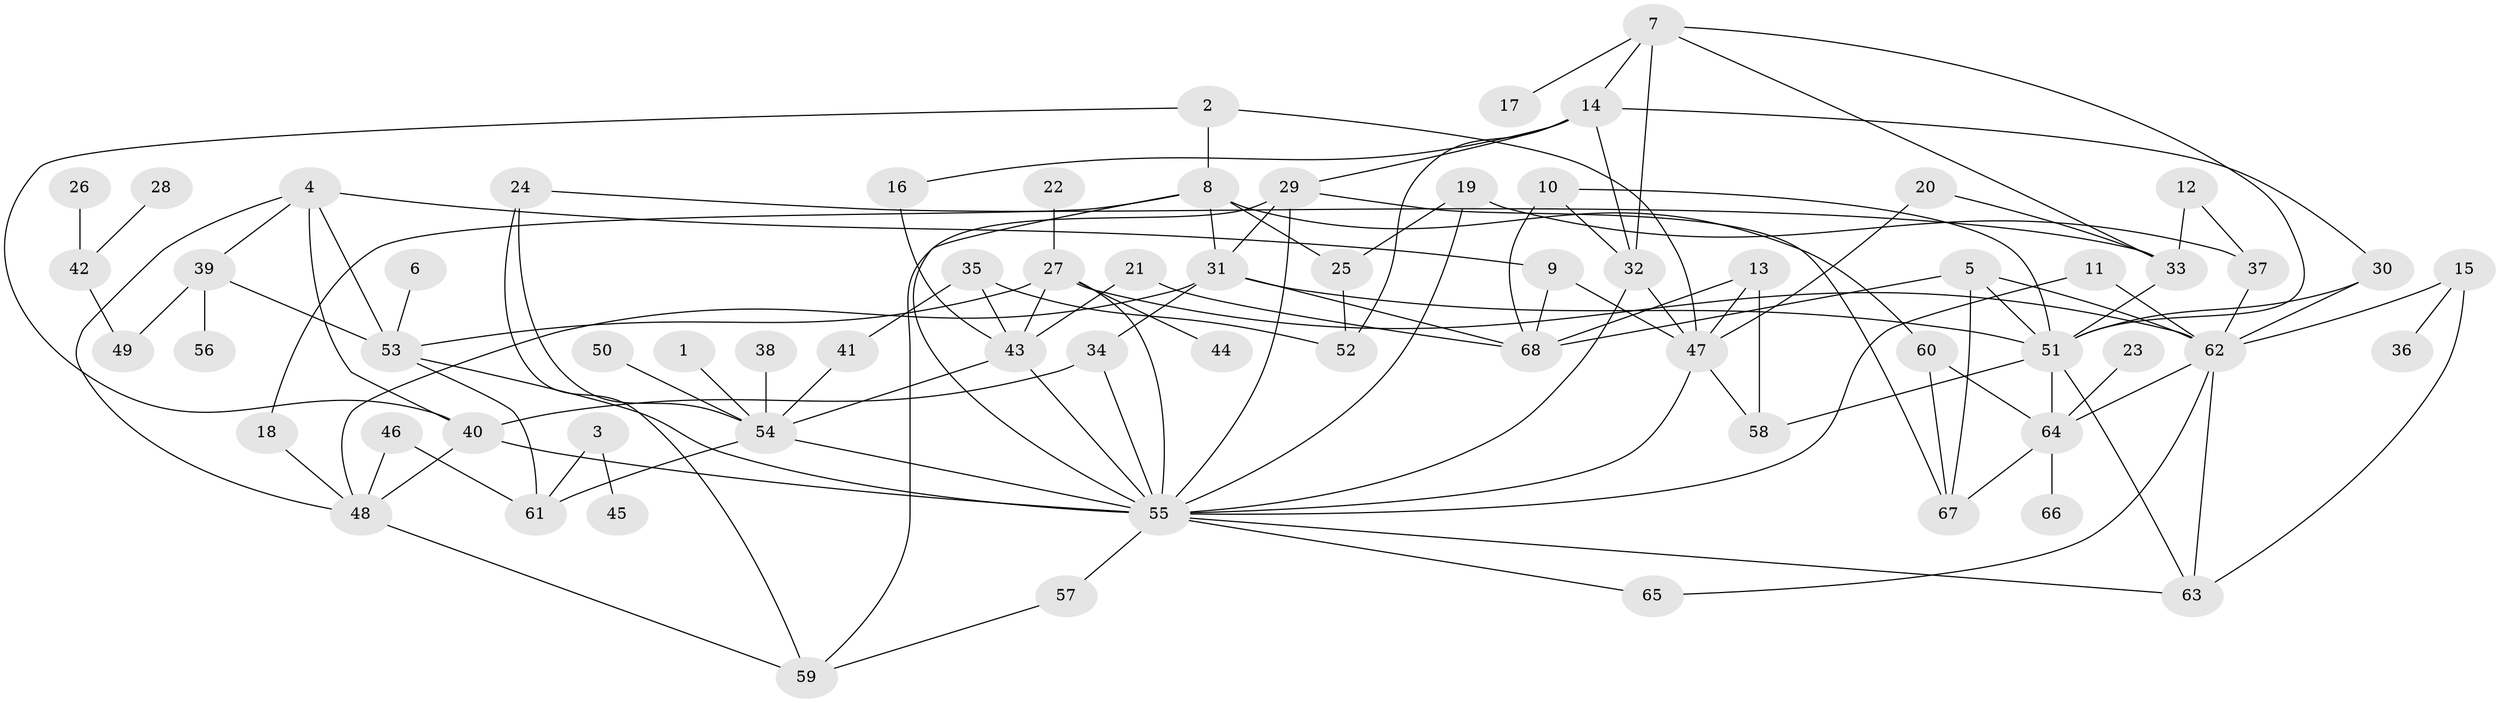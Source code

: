 // original degree distribution, {7: 0.007352941176470588, 8: 0.022058823529411766, 6: 0.03676470588235294, 4: 0.1323529411764706, 5: 0.07352941176470588, 2: 0.3235294117647059, 1: 0.18382352941176472, 3: 0.22058823529411764}
// Generated by graph-tools (version 1.1) at 2025/25/03/09/25 03:25:26]
// undirected, 68 vertices, 121 edges
graph export_dot {
graph [start="1"]
  node [color=gray90,style=filled];
  1;
  2;
  3;
  4;
  5;
  6;
  7;
  8;
  9;
  10;
  11;
  12;
  13;
  14;
  15;
  16;
  17;
  18;
  19;
  20;
  21;
  22;
  23;
  24;
  25;
  26;
  27;
  28;
  29;
  30;
  31;
  32;
  33;
  34;
  35;
  36;
  37;
  38;
  39;
  40;
  41;
  42;
  43;
  44;
  45;
  46;
  47;
  48;
  49;
  50;
  51;
  52;
  53;
  54;
  55;
  56;
  57;
  58;
  59;
  60;
  61;
  62;
  63;
  64;
  65;
  66;
  67;
  68;
  1 -- 54 [weight=1.0];
  2 -- 8 [weight=1.0];
  2 -- 40 [weight=1.0];
  2 -- 47 [weight=1.0];
  3 -- 45 [weight=1.0];
  3 -- 61 [weight=1.0];
  4 -- 9 [weight=1.0];
  4 -- 39 [weight=1.0];
  4 -- 40 [weight=1.0];
  4 -- 48 [weight=1.0];
  4 -- 53 [weight=1.0];
  5 -- 51 [weight=1.0];
  5 -- 62 [weight=1.0];
  5 -- 67 [weight=1.0];
  5 -- 68 [weight=1.0];
  6 -- 53 [weight=1.0];
  7 -- 14 [weight=1.0];
  7 -- 17 [weight=1.0];
  7 -- 32 [weight=1.0];
  7 -- 33 [weight=1.0];
  7 -- 51 [weight=1.0];
  8 -- 18 [weight=1.0];
  8 -- 25 [weight=1.0];
  8 -- 31 [weight=1.0];
  8 -- 55 [weight=1.0];
  8 -- 60 [weight=1.0];
  9 -- 47 [weight=1.0];
  9 -- 68 [weight=1.0];
  10 -- 32 [weight=1.0];
  10 -- 51 [weight=1.0];
  10 -- 68 [weight=1.0];
  11 -- 55 [weight=1.0];
  11 -- 62 [weight=1.0];
  12 -- 33 [weight=1.0];
  12 -- 37 [weight=1.0];
  13 -- 47 [weight=1.0];
  13 -- 58 [weight=1.0];
  13 -- 68 [weight=1.0];
  14 -- 16 [weight=1.0];
  14 -- 29 [weight=1.0];
  14 -- 30 [weight=1.0];
  14 -- 32 [weight=1.0];
  14 -- 52 [weight=1.0];
  15 -- 36 [weight=1.0];
  15 -- 62 [weight=1.0];
  15 -- 63 [weight=1.0];
  16 -- 43 [weight=1.0];
  18 -- 48 [weight=1.0];
  19 -- 25 [weight=1.0];
  19 -- 37 [weight=1.0];
  19 -- 55 [weight=1.0];
  20 -- 33 [weight=1.0];
  20 -- 47 [weight=1.0];
  21 -- 43 [weight=1.0];
  21 -- 68 [weight=1.0];
  22 -- 27 [weight=1.0];
  23 -- 64 [weight=1.0];
  24 -- 33 [weight=1.0];
  24 -- 54 [weight=1.0];
  24 -- 59 [weight=1.0];
  25 -- 52 [weight=1.0];
  26 -- 42 [weight=1.0];
  27 -- 43 [weight=1.0];
  27 -- 44 [weight=1.0];
  27 -- 53 [weight=1.0];
  27 -- 55 [weight=1.0];
  27 -- 62 [weight=1.0];
  28 -- 42 [weight=1.0];
  29 -- 31 [weight=1.0];
  29 -- 55 [weight=1.0];
  29 -- 59 [weight=1.0];
  29 -- 67 [weight=1.0];
  30 -- 51 [weight=2.0];
  30 -- 62 [weight=2.0];
  31 -- 34 [weight=1.0];
  31 -- 48 [weight=1.0];
  31 -- 51 [weight=1.0];
  31 -- 68 [weight=1.0];
  32 -- 47 [weight=1.0];
  32 -- 55 [weight=1.0];
  33 -- 51 [weight=2.0];
  34 -- 40 [weight=1.0];
  34 -- 55 [weight=1.0];
  35 -- 41 [weight=1.0];
  35 -- 43 [weight=1.0];
  35 -- 52 [weight=1.0];
  37 -- 62 [weight=1.0];
  38 -- 54 [weight=1.0];
  39 -- 49 [weight=2.0];
  39 -- 53 [weight=1.0];
  39 -- 56 [weight=1.0];
  40 -- 48 [weight=1.0];
  40 -- 55 [weight=1.0];
  41 -- 54 [weight=1.0];
  42 -- 49 [weight=1.0];
  43 -- 54 [weight=1.0];
  43 -- 55 [weight=1.0];
  46 -- 48 [weight=1.0];
  46 -- 61 [weight=1.0];
  47 -- 55 [weight=1.0];
  47 -- 58 [weight=1.0];
  48 -- 59 [weight=1.0];
  50 -- 54 [weight=1.0];
  51 -- 58 [weight=1.0];
  51 -- 63 [weight=1.0];
  51 -- 64 [weight=1.0];
  53 -- 55 [weight=1.0];
  53 -- 61 [weight=1.0];
  54 -- 55 [weight=1.0];
  54 -- 61 [weight=1.0];
  55 -- 57 [weight=1.0];
  55 -- 63 [weight=1.0];
  55 -- 65 [weight=1.0];
  57 -- 59 [weight=1.0];
  60 -- 64 [weight=1.0];
  60 -- 67 [weight=1.0];
  62 -- 63 [weight=1.0];
  62 -- 64 [weight=1.0];
  62 -- 65 [weight=1.0];
  64 -- 66 [weight=1.0];
  64 -- 67 [weight=1.0];
}
